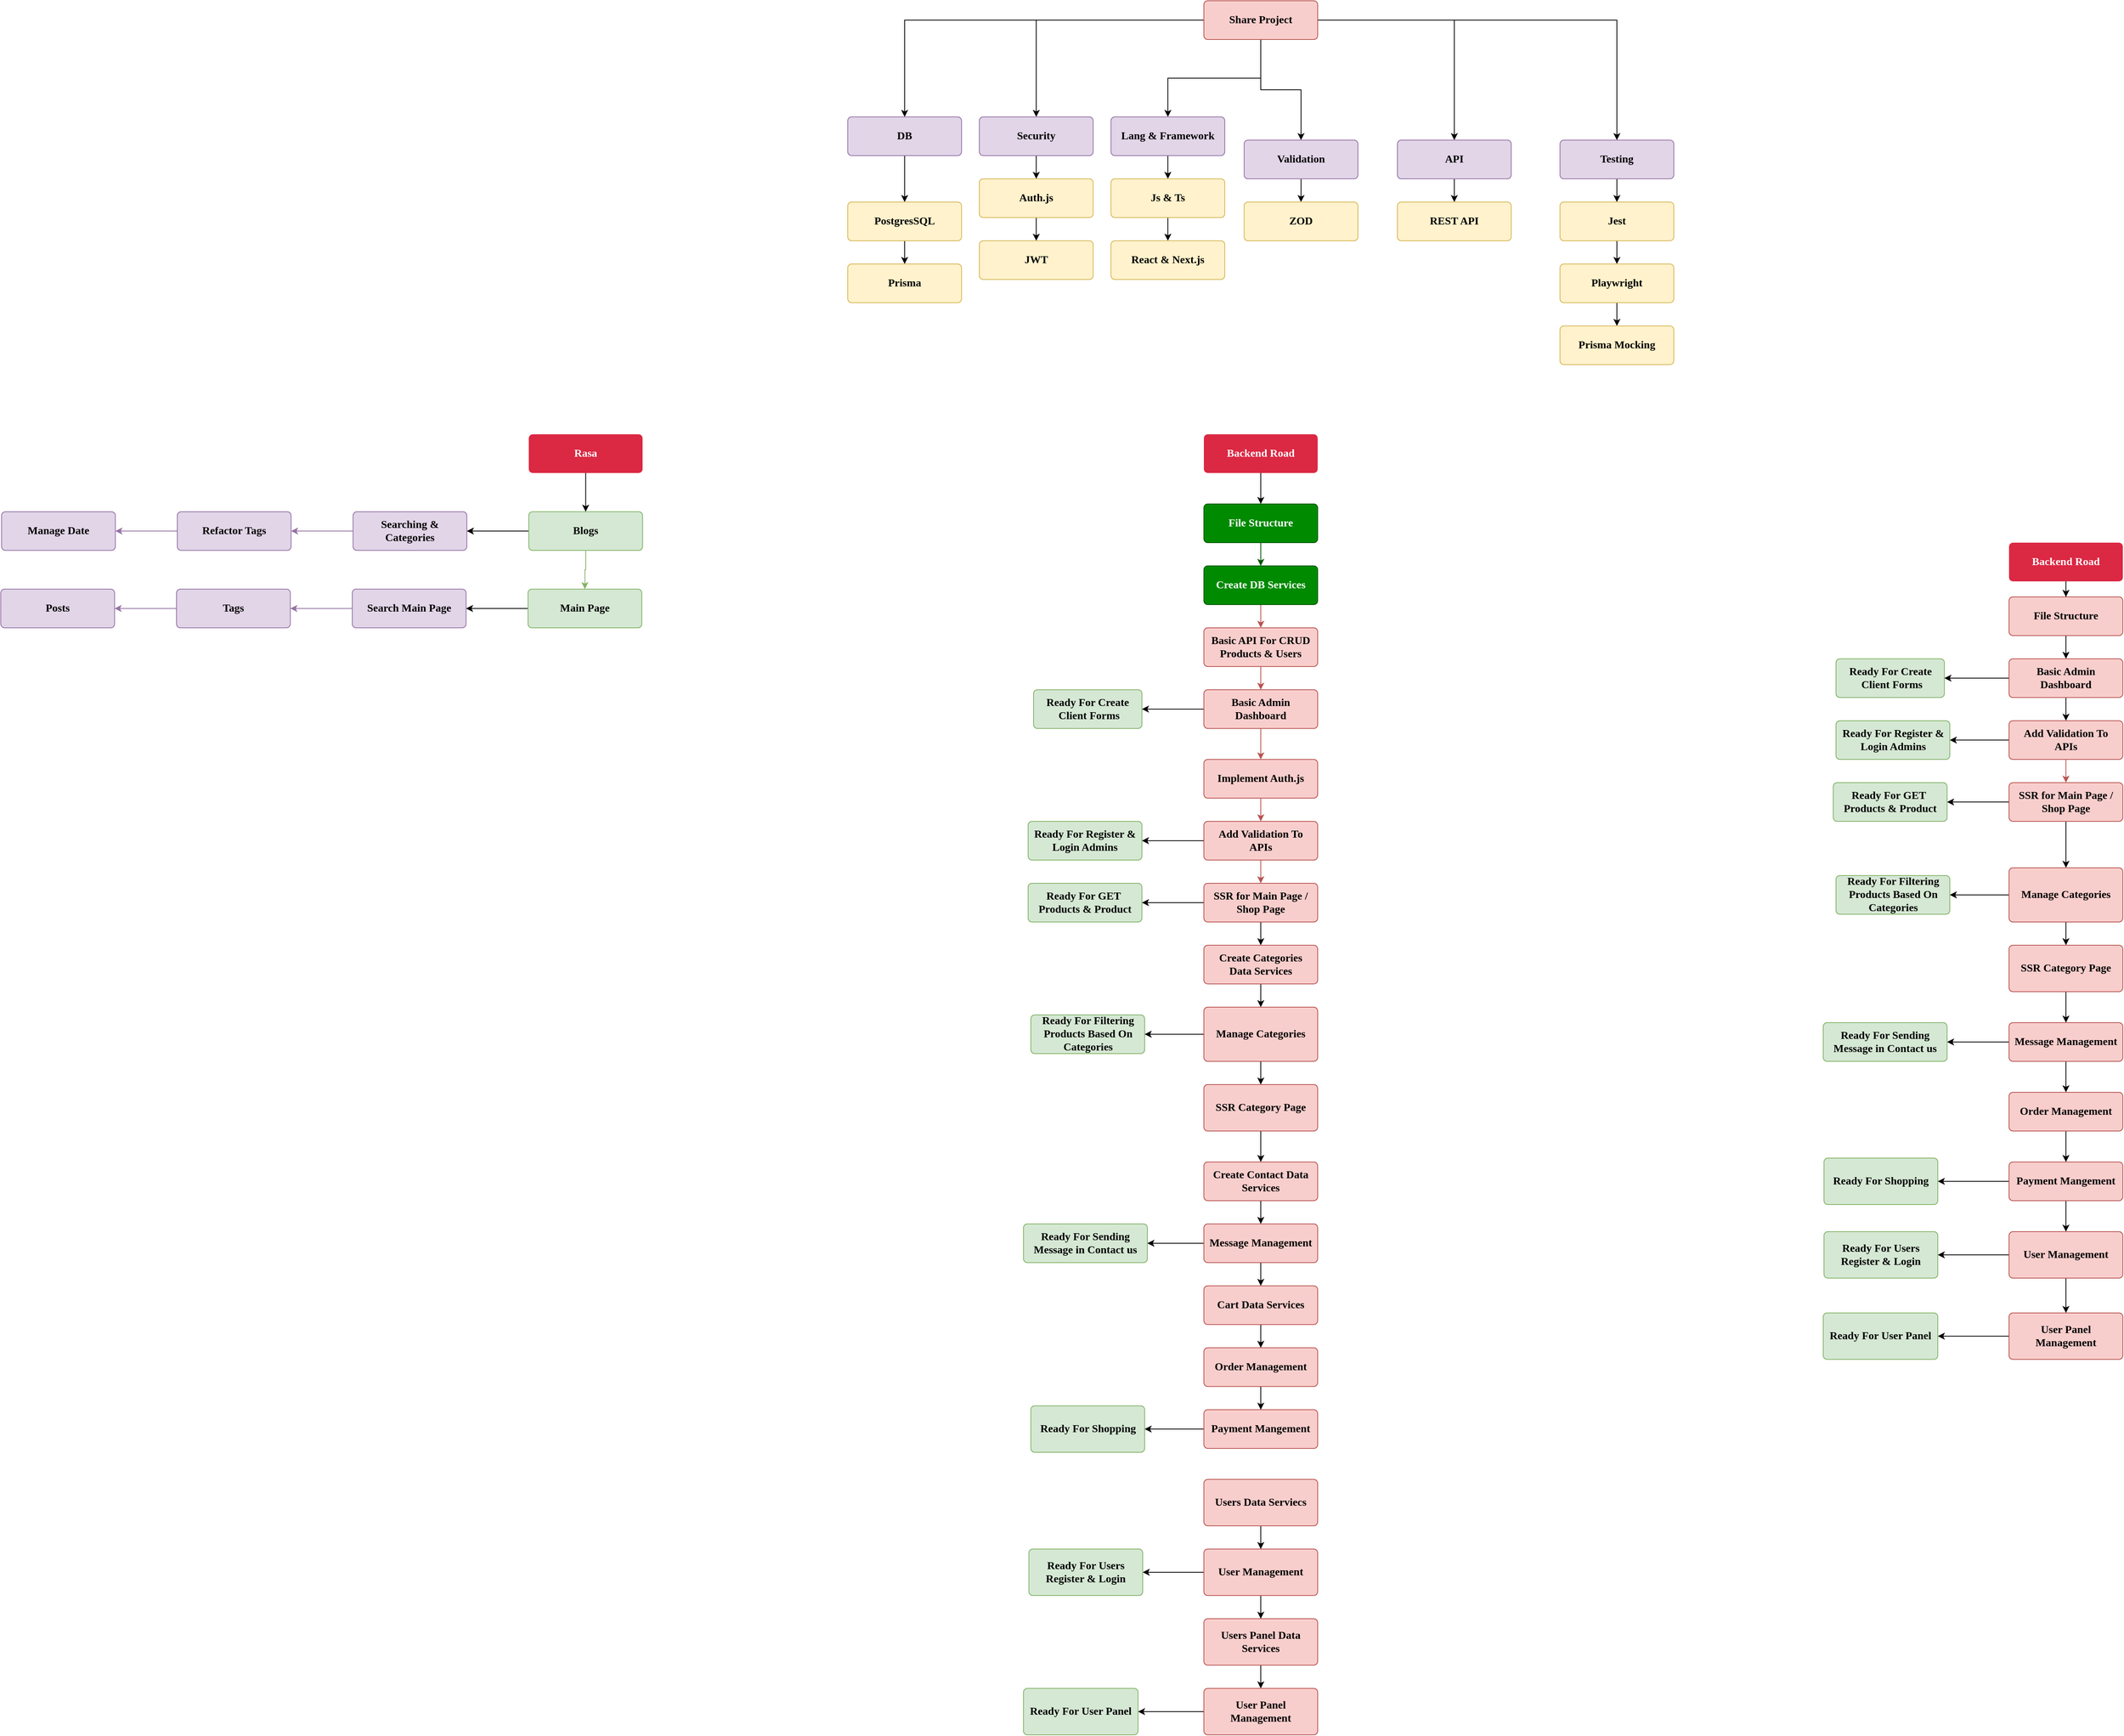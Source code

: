 <mxfile version="26.2.14">
  <diagram name="Page-1" id="s2_7E9h5OVXRFGfU8NJp">
    <mxGraphModel dx="2487" dy="503" grid="1" gridSize="10" guides="1" tooltips="1" connect="1" arrows="1" fold="1" page="1" pageScale="1" pageWidth="850" pageHeight="1100" math="0" shadow="0">
      <root>
        <mxCell id="0" />
        <mxCell id="1" parent="0" />
        <mxCell id="haE9eZmVTvCHo4ykO3Kf-3" value="" style="edgeStyle=orthogonalEdgeStyle;rounded=0;orthogonalLoop=1;jettySize=auto;html=1;" parent="1" source="haE9eZmVTvCHo4ykO3Kf-1" target="haE9eZmVTvCHo4ykO3Kf-2" edge="1">
          <mxGeometry relative="1" as="geometry" />
        </mxCell>
        <mxCell id="haE9eZmVTvCHo4ykO3Kf-9" value="" style="edgeStyle=orthogonalEdgeStyle;rounded=0;orthogonalLoop=1;jettySize=auto;html=1;" parent="1" source="haE9eZmVTvCHo4ykO3Kf-1" target="haE9eZmVTvCHo4ykO3Kf-8" edge="1">
          <mxGeometry relative="1" as="geometry" />
        </mxCell>
        <mxCell id="haE9eZmVTvCHo4ykO3Kf-15" value="" style="edgeStyle=orthogonalEdgeStyle;rounded=0;orthogonalLoop=1;jettySize=auto;html=1;" parent="1" source="haE9eZmVTvCHo4ykO3Kf-1" target="haE9eZmVTvCHo4ykO3Kf-14" edge="1">
          <mxGeometry relative="1" as="geometry" />
        </mxCell>
        <mxCell id="haE9eZmVTvCHo4ykO3Kf-19" value="" style="edgeStyle=orthogonalEdgeStyle;rounded=0;orthogonalLoop=1;jettySize=auto;html=1;" parent="1" source="haE9eZmVTvCHo4ykO3Kf-1" target="haE9eZmVTvCHo4ykO3Kf-18" edge="1">
          <mxGeometry relative="1" as="geometry" />
        </mxCell>
        <mxCell id="haE9eZmVTvCHo4ykO3Kf-30" style="edgeStyle=orthogonalEdgeStyle;rounded=0;orthogonalLoop=1;jettySize=auto;html=1;" parent="1" source="haE9eZmVTvCHo4ykO3Kf-1" target="haE9eZmVTvCHo4ykO3Kf-24" edge="1">
          <mxGeometry relative="1" as="geometry" />
        </mxCell>
        <mxCell id="haE9eZmVTvCHo4ykO3Kf-31" style="edgeStyle=orthogonalEdgeStyle;rounded=0;orthogonalLoop=1;jettySize=auto;html=1;" parent="1" source="haE9eZmVTvCHo4ykO3Kf-1" target="haE9eZmVTvCHo4ykO3Kf-22" edge="1">
          <mxGeometry relative="1" as="geometry" />
        </mxCell>
        <mxCell id="haE9eZmVTvCHo4ykO3Kf-1" value="Share Project" style="html=1;shadow=0;dashed=0;shape=mxgraph.bootstrap.rrect;rSize=5;strokeColor=#b85450;strokeWidth=1;fillColor=#f8cecc;whiteSpace=wrap;align=center;verticalAlign=middle;spacingLeft=0;fontStyle=1;fontSize=14;spacing=5;rounded=1;glass=0;fillStyle=auto;fontFamily=Comic Sans MS;horizontal=1;textDirection=rtl;points=[];" parent="1" vertex="1">
          <mxGeometry x="300" y="40" width="147" height="50" as="geometry" />
        </mxCell>
        <mxCell id="haE9eZmVTvCHo4ykO3Kf-5" value="" style="edgeStyle=orthogonalEdgeStyle;rounded=0;orthogonalLoop=1;jettySize=auto;html=1;" parent="1" source="haE9eZmVTvCHo4ykO3Kf-2" target="haE9eZmVTvCHo4ykO3Kf-4" edge="1">
          <mxGeometry relative="1" as="geometry" />
        </mxCell>
        <mxCell id="haE9eZmVTvCHo4ykO3Kf-2" value="DB" style="html=1;shadow=0;dashed=0;shape=mxgraph.bootstrap.rrect;rSize=5;strokeColor=#9673a6;strokeWidth=1;fillColor=#e1d5e7;whiteSpace=wrap;align=center;verticalAlign=middle;spacingLeft=0;fontStyle=1;fontSize=14;spacing=5;rounded=1;glass=0;fillStyle=auto;fontFamily=Comic Sans MS;horizontal=1;textDirection=rtl;points=[];" parent="1" vertex="1">
          <mxGeometry x="-160" y="190" width="147" height="50" as="geometry" />
        </mxCell>
        <mxCell id="haE9eZmVTvCHo4ykO3Kf-7" value="" style="edgeStyle=orthogonalEdgeStyle;rounded=0;orthogonalLoop=1;jettySize=auto;html=1;" parent="1" source="haE9eZmVTvCHo4ykO3Kf-4" target="haE9eZmVTvCHo4ykO3Kf-6" edge="1">
          <mxGeometry relative="1" as="geometry" />
        </mxCell>
        <mxCell id="haE9eZmVTvCHo4ykO3Kf-4" value="PostgresSQL" style="html=1;shadow=0;dashed=0;shape=mxgraph.bootstrap.rrect;rSize=5;strokeColor=#d6b656;strokeWidth=1;fillColor=#fff2cc;whiteSpace=wrap;align=center;verticalAlign=middle;spacingLeft=0;fontStyle=1;fontSize=14;spacing=5;rounded=1;glass=0;fillStyle=auto;fontFamily=Comic Sans MS;horizontal=1;textDirection=rtl;points=[];" parent="1" vertex="1">
          <mxGeometry x="-160" y="300" width="147" height="50" as="geometry" />
        </mxCell>
        <mxCell id="haE9eZmVTvCHo4ykO3Kf-6" value="Prisma" style="html=1;shadow=0;dashed=0;shape=mxgraph.bootstrap.rrect;rSize=5;strokeColor=#d6b656;strokeWidth=1;fillColor=#fff2cc;whiteSpace=wrap;align=center;verticalAlign=middle;spacingLeft=0;fontStyle=1;fontSize=14;spacing=5;rounded=1;glass=0;fillStyle=auto;fontFamily=Comic Sans MS;horizontal=1;textDirection=rtl;points=[];" parent="1" vertex="1">
          <mxGeometry x="-160" y="380" width="147" height="50" as="geometry" />
        </mxCell>
        <mxCell id="haE9eZmVTvCHo4ykO3Kf-11" value="" style="edgeStyle=orthogonalEdgeStyle;rounded=0;orthogonalLoop=1;jettySize=auto;html=1;" parent="1" source="haE9eZmVTvCHo4ykO3Kf-8" target="haE9eZmVTvCHo4ykO3Kf-10" edge="1">
          <mxGeometry relative="1" as="geometry" />
        </mxCell>
        <mxCell id="haE9eZmVTvCHo4ykO3Kf-8" value="Security" style="html=1;shadow=0;dashed=0;shape=mxgraph.bootstrap.rrect;rSize=5;strokeColor=#9673a6;strokeWidth=1;fillColor=#e1d5e7;whiteSpace=wrap;align=center;verticalAlign=middle;spacingLeft=0;fontStyle=1;fontSize=14;spacing=5;rounded=1;glass=0;fillStyle=auto;fontFamily=Comic Sans MS;horizontal=1;textDirection=rtl;points=[];" parent="1" vertex="1">
          <mxGeometry x="10" y="190" width="147" height="50" as="geometry" />
        </mxCell>
        <mxCell id="haE9eZmVTvCHo4ykO3Kf-13" value="" style="edgeStyle=orthogonalEdgeStyle;rounded=0;orthogonalLoop=1;jettySize=auto;html=1;" parent="1" source="haE9eZmVTvCHo4ykO3Kf-10" target="haE9eZmVTvCHo4ykO3Kf-12" edge="1">
          <mxGeometry relative="1" as="geometry" />
        </mxCell>
        <mxCell id="haE9eZmVTvCHo4ykO3Kf-10" value="Auth.js" style="html=1;shadow=0;dashed=0;shape=mxgraph.bootstrap.rrect;rSize=5;strokeColor=#d6b656;strokeWidth=1;fillColor=#fff2cc;whiteSpace=wrap;align=center;verticalAlign=middle;spacingLeft=0;fontStyle=1;fontSize=14;spacing=5;rounded=1;glass=0;fillStyle=auto;fontFamily=Comic Sans MS;horizontal=1;textDirection=rtl;points=[];" parent="1" vertex="1">
          <mxGeometry x="10" y="270" width="147" height="50" as="geometry" />
        </mxCell>
        <mxCell id="haE9eZmVTvCHo4ykO3Kf-12" value="JWT" style="html=1;shadow=0;dashed=0;shape=mxgraph.bootstrap.rrect;rSize=5;strokeColor=#d6b656;strokeWidth=1;fillColor=#fff2cc;whiteSpace=wrap;align=center;verticalAlign=middle;spacingLeft=0;fontStyle=1;fontSize=14;spacing=5;rounded=1;glass=0;fillStyle=auto;fontFamily=Comic Sans MS;horizontal=1;textDirection=rtl;points=[];" parent="1" vertex="1">
          <mxGeometry x="10" y="350" width="147" height="50" as="geometry" />
        </mxCell>
        <mxCell id="haE9eZmVTvCHo4ykO3Kf-17" value="" style="edgeStyle=orthogonalEdgeStyle;rounded=0;orthogonalLoop=1;jettySize=auto;html=1;" parent="1" source="haE9eZmVTvCHo4ykO3Kf-14" target="haE9eZmVTvCHo4ykO3Kf-16" edge="1">
          <mxGeometry relative="1" as="geometry" />
        </mxCell>
        <mxCell id="haE9eZmVTvCHo4ykO3Kf-14" value="Validation" style="html=1;shadow=0;dashed=0;shape=mxgraph.bootstrap.rrect;rSize=5;strokeColor=#9673a6;strokeWidth=1;fillColor=#e1d5e7;whiteSpace=wrap;align=center;verticalAlign=middle;spacingLeft=0;fontStyle=1;fontSize=14;spacing=5;rounded=1;glass=0;fillStyle=auto;fontFamily=Comic Sans MS;horizontal=1;textDirection=rtl;points=[];" parent="1" vertex="1">
          <mxGeometry x="352" y="220" width="147" height="50" as="geometry" />
        </mxCell>
        <mxCell id="haE9eZmVTvCHo4ykO3Kf-16" value="ZOD" style="html=1;shadow=0;dashed=0;shape=mxgraph.bootstrap.rrect;rSize=5;strokeColor=#d6b656;strokeWidth=1;fillColor=#fff2cc;whiteSpace=wrap;align=center;verticalAlign=middle;spacingLeft=0;fontStyle=1;fontSize=14;spacing=5;rounded=1;glass=0;fillStyle=auto;fontFamily=Comic Sans MS;horizontal=1;textDirection=rtl;points=[];" parent="1" vertex="1">
          <mxGeometry x="352" y="300" width="147" height="50" as="geometry" />
        </mxCell>
        <mxCell id="haE9eZmVTvCHo4ykO3Kf-21" value="" style="edgeStyle=orthogonalEdgeStyle;rounded=0;orthogonalLoop=1;jettySize=auto;html=1;" parent="1" source="haE9eZmVTvCHo4ykO3Kf-18" target="haE9eZmVTvCHo4ykO3Kf-20" edge="1">
          <mxGeometry relative="1" as="geometry" />
        </mxCell>
        <mxCell id="haE9eZmVTvCHo4ykO3Kf-18" value="API" style="html=1;shadow=0;dashed=0;shape=mxgraph.bootstrap.rrect;rSize=5;strokeColor=#9673a6;strokeWidth=1;fillColor=#e1d5e7;whiteSpace=wrap;align=center;verticalAlign=middle;spacingLeft=0;fontStyle=1;fontSize=14;spacing=5;rounded=1;glass=0;fillStyle=auto;fontFamily=Comic Sans MS;horizontal=1;textDirection=rtl;points=[];" parent="1" vertex="1">
          <mxGeometry x="550" y="220" width="147" height="50" as="geometry" />
        </mxCell>
        <mxCell id="haE9eZmVTvCHo4ykO3Kf-20" value="REST API" style="html=1;shadow=0;dashed=0;shape=mxgraph.bootstrap.rrect;rSize=5;strokeColor=#d6b656;strokeWidth=1;fillColor=#fff2cc;whiteSpace=wrap;align=center;verticalAlign=middle;spacingLeft=0;fontStyle=1;fontSize=14;spacing=5;rounded=1;glass=0;fillStyle=auto;fontFamily=Comic Sans MS;horizontal=1;textDirection=rtl;points=[];" parent="1" vertex="1">
          <mxGeometry x="550" y="300" width="147" height="50" as="geometry" />
        </mxCell>
        <mxCell id="haE9eZmVTvCHo4ykO3Kf-33" value="" style="edgeStyle=orthogonalEdgeStyle;rounded=0;orthogonalLoop=1;jettySize=auto;html=1;" parent="1" source="haE9eZmVTvCHo4ykO3Kf-22" target="haE9eZmVTvCHo4ykO3Kf-32" edge="1">
          <mxGeometry relative="1" as="geometry" />
        </mxCell>
        <mxCell id="haE9eZmVTvCHo4ykO3Kf-22" value="Testing" style="html=1;shadow=0;dashed=0;shape=mxgraph.bootstrap.rrect;rSize=5;strokeColor=#9673a6;strokeWidth=1;fillColor=#e1d5e7;whiteSpace=wrap;align=center;verticalAlign=middle;spacingLeft=0;fontStyle=1;fontSize=14;spacing=5;rounded=1;glass=0;fillStyle=auto;fontFamily=Comic Sans MS;horizontal=1;textDirection=rtl;points=[];" parent="1" vertex="1">
          <mxGeometry x="760" y="220" width="147" height="50" as="geometry" />
        </mxCell>
        <mxCell id="haE9eZmVTvCHo4ykO3Kf-27" value="" style="edgeStyle=orthogonalEdgeStyle;rounded=0;orthogonalLoop=1;jettySize=auto;html=1;" parent="1" source="haE9eZmVTvCHo4ykO3Kf-24" target="haE9eZmVTvCHo4ykO3Kf-26" edge="1">
          <mxGeometry relative="1" as="geometry" />
        </mxCell>
        <mxCell id="haE9eZmVTvCHo4ykO3Kf-24" value="Lang &amp;amp; Framework" style="html=1;shadow=0;dashed=0;shape=mxgraph.bootstrap.rrect;rSize=5;strokeColor=#9673a6;strokeWidth=1;fillColor=#e1d5e7;whiteSpace=wrap;align=center;verticalAlign=middle;spacingLeft=0;fontStyle=1;fontSize=14;spacing=5;rounded=1;glass=0;fillStyle=auto;fontFamily=Comic Sans MS;horizontal=1;textDirection=rtl;points=[];" parent="1" vertex="1">
          <mxGeometry x="180" y="190" width="147" height="50" as="geometry" />
        </mxCell>
        <mxCell id="haE9eZmVTvCHo4ykO3Kf-29" value="" style="edgeStyle=orthogonalEdgeStyle;rounded=0;orthogonalLoop=1;jettySize=auto;html=1;" parent="1" source="haE9eZmVTvCHo4ykO3Kf-26" target="haE9eZmVTvCHo4ykO3Kf-28" edge="1">
          <mxGeometry relative="1" as="geometry" />
        </mxCell>
        <mxCell id="haE9eZmVTvCHo4ykO3Kf-26" value="Js &amp;amp; Ts" style="html=1;shadow=0;dashed=0;shape=mxgraph.bootstrap.rrect;rSize=5;strokeColor=#d6b656;strokeWidth=1;fillColor=#fff2cc;whiteSpace=wrap;align=center;verticalAlign=middle;spacingLeft=0;fontStyle=1;fontSize=14;spacing=5;rounded=1;glass=0;fillStyle=auto;fontFamily=Comic Sans MS;horizontal=1;textDirection=rtl;points=[];" parent="1" vertex="1">
          <mxGeometry x="180" y="270" width="147" height="50" as="geometry" />
        </mxCell>
        <mxCell id="haE9eZmVTvCHo4ykO3Kf-28" value="React &amp;amp; Next.js" style="html=1;shadow=0;dashed=0;shape=mxgraph.bootstrap.rrect;rSize=5;strokeColor=#d6b656;strokeWidth=1;fillColor=#fff2cc;whiteSpace=wrap;align=center;verticalAlign=middle;spacingLeft=0;fontStyle=1;fontSize=14;spacing=5;rounded=1;glass=0;fillStyle=auto;fontFamily=Comic Sans MS;horizontal=1;textDirection=rtl;points=[];" parent="1" vertex="1">
          <mxGeometry x="180" y="350" width="147" height="50" as="geometry" />
        </mxCell>
        <mxCell id="haE9eZmVTvCHo4ykO3Kf-35" value="" style="edgeStyle=orthogonalEdgeStyle;rounded=0;orthogonalLoop=1;jettySize=auto;html=1;" parent="1" source="haE9eZmVTvCHo4ykO3Kf-32" target="haE9eZmVTvCHo4ykO3Kf-34" edge="1">
          <mxGeometry relative="1" as="geometry" />
        </mxCell>
        <mxCell id="haE9eZmVTvCHo4ykO3Kf-32" value="Jest" style="html=1;shadow=0;dashed=0;shape=mxgraph.bootstrap.rrect;rSize=5;strokeColor=#d6b656;strokeWidth=1;fillColor=#fff2cc;whiteSpace=wrap;align=center;verticalAlign=middle;spacingLeft=0;fontStyle=1;fontSize=14;spacing=5;rounded=1;glass=0;fillStyle=auto;fontFamily=Comic Sans MS;horizontal=1;textDirection=rtl;points=[];" parent="1" vertex="1">
          <mxGeometry x="760" y="300" width="147" height="50" as="geometry" />
        </mxCell>
        <mxCell id="haE9eZmVTvCHo4ykO3Kf-37" value="" style="edgeStyle=orthogonalEdgeStyle;rounded=0;orthogonalLoop=1;jettySize=auto;html=1;" parent="1" source="haE9eZmVTvCHo4ykO3Kf-34" target="haE9eZmVTvCHo4ykO3Kf-36" edge="1">
          <mxGeometry relative="1" as="geometry" />
        </mxCell>
        <mxCell id="haE9eZmVTvCHo4ykO3Kf-34" value="&lt;p style=&quot;white-space-collapse: preserve;&quot; dir=&quot;auto&quot;&gt;Playwright&lt;/p&gt;" style="html=1;shadow=0;dashed=0;shape=mxgraph.bootstrap.rrect;rSize=5;strokeColor=#d6b656;strokeWidth=1;fillColor=#fff2cc;whiteSpace=wrap;align=center;verticalAlign=middle;spacingLeft=0;fontStyle=1;fontSize=14;spacing=5;rounded=1;glass=0;fillStyle=auto;fontFamily=Comic Sans MS;horizontal=1;textDirection=rtl;points=[];" parent="1" vertex="1">
          <mxGeometry x="760" y="380" width="147" height="50" as="geometry" />
        </mxCell>
        <mxCell id="haE9eZmVTvCHo4ykO3Kf-36" value="&lt;p style=&quot;white-space-collapse: preserve;&quot; dir=&quot;auto&quot;&gt;Prisma Mocking&lt;/p&gt;" style="html=1;shadow=0;dashed=0;shape=mxgraph.bootstrap.rrect;rSize=5;strokeColor=#d6b656;strokeWidth=1;fillColor=#fff2cc;whiteSpace=wrap;align=center;verticalAlign=middle;spacingLeft=0;fontStyle=1;fontSize=14;spacing=5;rounded=1;glass=0;fillStyle=auto;fontFamily=Comic Sans MS;horizontal=1;textDirection=rtl;points=[];" parent="1" vertex="1">
          <mxGeometry x="760" y="460" width="147" height="50" as="geometry" />
        </mxCell>
        <mxCell id="haE9eZmVTvCHo4ykO3Kf-40" value="" style="edgeStyle=orthogonalEdgeStyle;rounded=0;orthogonalLoop=1;jettySize=auto;html=1;" parent="1" source="haE9eZmVTvCHo4ykO3Kf-38" target="haE9eZmVTvCHo4ykO3Kf-39" edge="1">
          <mxGeometry relative="1" as="geometry" />
        </mxCell>
        <mxCell id="haE9eZmVTvCHo4ykO3Kf-38" value="Backend Road" style="html=1;shadow=0;dashed=0;shape=mxgraph.bootstrap.rrect;rSize=5;strokeColor=none;strokeWidth=1;fillColor=#DB2843;fontColor=#FFFFFF;whiteSpace=wrap;align=center;verticalAlign=middle;spacingLeft=0;fontStyle=1;fontSize=14;spacing=5;rounded=1;glass=0;fillStyle=auto;fontFamily=Comic Sans MS;horizontal=1;textDirection=rtl;points=[];" parent="1" vertex="1">
          <mxGeometry x="300" y="600" width="147" height="50" as="geometry" />
        </mxCell>
        <mxCell id="haE9eZmVTvCHo4ykO3Kf-44" value="" style="edgeStyle=orthogonalEdgeStyle;rounded=0;orthogonalLoop=1;jettySize=auto;html=1;fillColor=#008a00;strokeColor=#005700;" parent="1" source="haE9eZmVTvCHo4ykO3Kf-39" target="haE9eZmVTvCHo4ykO3Kf-43" edge="1">
          <mxGeometry relative="1" as="geometry" />
        </mxCell>
        <mxCell id="haE9eZmVTvCHo4ykO3Kf-39" value="File Structure" style="html=1;shadow=0;dashed=0;shape=mxgraph.bootstrap.rrect;rSize=5;strokeColor=#005700;strokeWidth=1;fillColor=#008a00;whiteSpace=wrap;align=center;verticalAlign=middle;spacingLeft=0;fontStyle=1;fontSize=14;spacing=5;rounded=1;glass=0;fillStyle=auto;fontFamily=Comic Sans MS;horizontal=1;textDirection=rtl;points=[];fontColor=#ffffff;" parent="1" vertex="1">
          <mxGeometry x="300" y="690" width="147" height="50" as="geometry" />
        </mxCell>
        <mxCell id="haE9eZmVTvCHo4ykO3Kf-46" value="" style="edgeStyle=orthogonalEdgeStyle;rounded=0;orthogonalLoop=1;jettySize=auto;html=1;fillColor=#f8cecc;strokeColor=#b85450;" parent="1" source="haE9eZmVTvCHo4ykO3Kf-43" target="haE9eZmVTvCHo4ykO3Kf-45" edge="1">
          <mxGeometry relative="1" as="geometry" />
        </mxCell>
        <mxCell id="haE9eZmVTvCHo4ykO3Kf-43" value="Create DB Services" style="html=1;shadow=0;dashed=0;shape=mxgraph.bootstrap.rrect;rSize=5;strokeColor=#005700;strokeWidth=1;fillColor=#008a00;whiteSpace=wrap;align=center;verticalAlign=middle;spacingLeft=0;fontStyle=1;fontSize=14;spacing=5;rounded=1;glass=0;fillStyle=auto;fontFamily=Comic Sans MS;horizontal=1;textDirection=rtl;points=[];fontColor=#ffffff;" parent="1" vertex="1">
          <mxGeometry x="300" y="770" width="147" height="50" as="geometry" />
        </mxCell>
        <mxCell id="haE9eZmVTvCHo4ykO3Kf-61" style="edgeStyle=orthogonalEdgeStyle;rounded=0;orthogonalLoop=1;jettySize=auto;html=1;fillColor=#f8cecc;strokeColor=#b85450;" parent="1" source="haE9eZmVTvCHo4ykO3Kf-45" target="haE9eZmVTvCHo4ykO3Kf-56" edge="1">
          <mxGeometry relative="1" as="geometry" />
        </mxCell>
        <mxCell id="haE9eZmVTvCHo4ykO3Kf-45" value="Basic API For CRUD Products &amp;amp; Users" style="html=1;shadow=0;dashed=0;shape=mxgraph.bootstrap.rrect;rSize=5;strokeColor=#b85450;strokeWidth=1;fillColor=#f8cecc;whiteSpace=wrap;align=center;verticalAlign=middle;spacingLeft=0;fontStyle=1;fontSize=14;spacing=5;rounded=1;glass=0;fillStyle=auto;fontFamily=Comic Sans MS;horizontal=1;textDirection=rtl;points=[];" parent="1" vertex="1">
          <mxGeometry x="300" y="850" width="147" height="50" as="geometry" />
        </mxCell>
        <mxCell id="haE9eZmVTvCHo4ykO3Kf-55" value="" style="edgeStyle=orthogonalEdgeStyle;rounded=0;orthogonalLoop=1;jettySize=auto;html=1;fillColor=#f8cecc;strokeColor=#b85450;" parent="1" source="haE9eZmVTvCHo4ykO3Kf-56" target="haE9eZmVTvCHo4ykO3Kf-58" edge="1">
          <mxGeometry relative="1" as="geometry" />
        </mxCell>
        <mxCell id="haE9eZmVTvCHo4ykO3Kf-65" value="" style="edgeStyle=orthogonalEdgeStyle;rounded=0;orthogonalLoop=1;jettySize=auto;html=1;" parent="1" source="haE9eZmVTvCHo4ykO3Kf-56" target="haE9eZmVTvCHo4ykO3Kf-64" edge="1">
          <mxGeometry relative="1" as="geometry" />
        </mxCell>
        <mxCell id="haE9eZmVTvCHo4ykO3Kf-56" value="Basic Admin Dashboard" style="html=1;shadow=0;dashed=0;shape=mxgraph.bootstrap.rrect;rSize=5;strokeColor=#b85450;strokeWidth=1;fillColor=#f8cecc;whiteSpace=wrap;align=center;verticalAlign=middle;spacingLeft=0;fontStyle=1;fontSize=14;spacing=5;rounded=1;glass=0;fillStyle=auto;fontFamily=Comic Sans MS;horizontal=1;textDirection=rtl;points=[];" parent="1" vertex="1">
          <mxGeometry x="300" y="930" width="147" height="50" as="geometry" />
        </mxCell>
        <mxCell id="haE9eZmVTvCHo4ykO3Kf-57" value="" style="edgeStyle=orthogonalEdgeStyle;rounded=0;orthogonalLoop=1;jettySize=auto;html=1;fillColor=#f8cecc;strokeColor=#b85450;" parent="1" source="haE9eZmVTvCHo4ykO3Kf-58" target="haE9eZmVTvCHo4ykO3Kf-59" edge="1">
          <mxGeometry relative="1" as="geometry" />
        </mxCell>
        <mxCell id="haE9eZmVTvCHo4ykO3Kf-58" value="Implement Auth.js" style="html=1;shadow=0;dashed=0;shape=mxgraph.bootstrap.rrect;rSize=5;strokeColor=#b85450;strokeWidth=1;fillColor=#f8cecc;whiteSpace=wrap;align=center;verticalAlign=middle;spacingLeft=0;fontStyle=1;fontSize=14;spacing=5;rounded=1;glass=0;fillStyle=auto;fontFamily=Comic Sans MS;horizontal=1;textDirection=rtl;points=[];" parent="1" vertex="1">
          <mxGeometry x="300" y="1020" width="147" height="50" as="geometry" />
        </mxCell>
        <mxCell id="haE9eZmVTvCHo4ykO3Kf-63" value="" style="edgeStyle=orthogonalEdgeStyle;rounded=0;orthogonalLoop=1;jettySize=auto;html=1;fillColor=#f8cecc;strokeColor=#b85450;" parent="1" source="haE9eZmVTvCHo4ykO3Kf-59" target="haE9eZmVTvCHo4ykO3Kf-62" edge="1">
          <mxGeometry relative="1" as="geometry" />
        </mxCell>
        <mxCell id="haE9eZmVTvCHo4ykO3Kf-70" value="" style="edgeStyle=orthogonalEdgeStyle;rounded=0;orthogonalLoop=1;jettySize=auto;html=1;" parent="1" source="haE9eZmVTvCHo4ykO3Kf-59" target="haE9eZmVTvCHo4ykO3Kf-69" edge="1">
          <mxGeometry relative="1" as="geometry" />
        </mxCell>
        <mxCell id="haE9eZmVTvCHo4ykO3Kf-59" value="Add Validation To APIs" style="html=1;shadow=0;dashed=0;shape=mxgraph.bootstrap.rrect;rSize=5;strokeColor=#b85450;strokeWidth=1;fillColor=#f8cecc;whiteSpace=wrap;align=center;verticalAlign=middle;spacingLeft=0;fontStyle=1;fontSize=14;spacing=5;rounded=1;glass=0;fillStyle=auto;fontFamily=Comic Sans MS;horizontal=1;textDirection=rtl;points=[];" parent="1" vertex="1">
          <mxGeometry x="300" y="1100" width="147" height="50" as="geometry" />
        </mxCell>
        <mxCell id="haE9eZmVTvCHo4ykO3Kf-75" value="" style="edgeStyle=orthogonalEdgeStyle;rounded=0;orthogonalLoop=1;jettySize=auto;html=1;" parent="1" source="haE9eZmVTvCHo4ykO3Kf-62" target="haE9eZmVTvCHo4ykO3Kf-74" edge="1">
          <mxGeometry relative="1" as="geometry" />
        </mxCell>
        <mxCell id="haE9eZmVTvCHo4ykO3Kf-77" value="" style="edgeStyle=orthogonalEdgeStyle;rounded=0;orthogonalLoop=1;jettySize=auto;html=1;" parent="1" source="haE9eZmVTvCHo4ykO3Kf-62" target="haE9eZmVTvCHo4ykO3Kf-76" edge="1">
          <mxGeometry relative="1" as="geometry" />
        </mxCell>
        <mxCell id="haE9eZmVTvCHo4ykO3Kf-62" value="SSR for Main Page / Shop Page" style="html=1;shadow=0;dashed=0;shape=mxgraph.bootstrap.rrect;rSize=5;strokeColor=#b85450;strokeWidth=1;fillColor=#f8cecc;whiteSpace=wrap;align=center;verticalAlign=middle;spacingLeft=0;fontStyle=1;fontSize=14;spacing=5;rounded=1;glass=0;fillStyle=auto;fontFamily=Comic Sans MS;horizontal=1;textDirection=rtl;points=[];" parent="1" vertex="1">
          <mxGeometry x="300" y="1180" width="147" height="50" as="geometry" />
        </mxCell>
        <mxCell id="haE9eZmVTvCHo4ykO3Kf-64" value="Ready For Create Client Forms&amp;nbsp;" style="html=1;shadow=0;dashed=0;shape=mxgraph.bootstrap.rrect;rSize=5;strokeColor=#82b366;strokeWidth=1;fillColor=#d5e8d4;whiteSpace=wrap;align=center;verticalAlign=middle;spacingLeft=0;fontStyle=1;fontSize=14;spacing=5;rounded=1;glass=0;fillStyle=auto;fontFamily=Comic Sans MS;horizontal=1;textDirection=rtl;points=[];" parent="1" vertex="1">
          <mxGeometry x="80" y="930" width="140" height="50" as="geometry" />
        </mxCell>
        <mxCell id="haE9eZmVTvCHo4ykO3Kf-69" value="Ready For Register &amp;amp; Login Admins" style="html=1;shadow=0;dashed=0;shape=mxgraph.bootstrap.rrect;rSize=5;strokeColor=#82b366;strokeWidth=1;fillColor=#d5e8d4;whiteSpace=wrap;align=center;verticalAlign=middle;spacingLeft=0;fontStyle=1;fontSize=14;spacing=5;rounded=1;glass=0;fillStyle=auto;fontFamily=Comic Sans MS;horizontal=1;textDirection=rtl;points=[];" parent="1" vertex="1">
          <mxGeometry x="73" y="1100" width="147" height="50" as="geometry" />
        </mxCell>
        <mxCell id="haE9eZmVTvCHo4ykO3Kf-74" value="Ready For GET&amp;nbsp; Products &amp;amp; Product" style="html=1;shadow=0;dashed=0;shape=mxgraph.bootstrap.rrect;rSize=5;strokeColor=#82b366;strokeWidth=1;fillColor=#d5e8d4;whiteSpace=wrap;align=center;verticalAlign=middle;spacingLeft=0;fontStyle=1;fontSize=14;spacing=5;rounded=1;glass=0;fillStyle=auto;fontFamily=Comic Sans MS;horizontal=1;textDirection=rtl;points=[];" parent="1" vertex="1">
          <mxGeometry x="73" y="1180" width="147" height="50" as="geometry" />
        </mxCell>
        <mxCell id="haE9eZmVTvCHo4ykO3Kf-81" value="" style="edgeStyle=orthogonalEdgeStyle;rounded=0;orthogonalLoop=1;jettySize=auto;html=1;" parent="1" source="haE9eZmVTvCHo4ykO3Kf-76" target="haE9eZmVTvCHo4ykO3Kf-80" edge="1">
          <mxGeometry relative="1" as="geometry" />
        </mxCell>
        <mxCell id="haE9eZmVTvCHo4ykO3Kf-76" value="Create Categories Data Services" style="html=1;shadow=0;dashed=0;shape=mxgraph.bootstrap.rrect;rSize=5;strokeColor=#b85450;strokeWidth=1;fillColor=#f8cecc;whiteSpace=wrap;align=center;verticalAlign=middle;spacingLeft=0;fontStyle=1;fontSize=14;spacing=5;rounded=1;glass=0;fillStyle=auto;fontFamily=Comic Sans MS;horizontal=1;textDirection=rtl;points=[];" parent="1" vertex="1">
          <mxGeometry x="300" y="1260" width="147" height="50" as="geometry" />
        </mxCell>
        <mxCell id="haE9eZmVTvCHo4ykO3Kf-83" value="" style="edgeStyle=orthogonalEdgeStyle;rounded=0;orthogonalLoop=1;jettySize=auto;html=1;" parent="1" source="haE9eZmVTvCHo4ykO3Kf-80" target="haE9eZmVTvCHo4ykO3Kf-82" edge="1">
          <mxGeometry relative="1" as="geometry" />
        </mxCell>
        <mxCell id="haE9eZmVTvCHo4ykO3Kf-115" value="" style="edgeStyle=orthogonalEdgeStyle;rounded=0;orthogonalLoop=1;jettySize=auto;html=1;" parent="1" source="haE9eZmVTvCHo4ykO3Kf-80" target="haE9eZmVTvCHo4ykO3Kf-114" edge="1">
          <mxGeometry relative="1" as="geometry" />
        </mxCell>
        <mxCell id="haE9eZmVTvCHo4ykO3Kf-80" value="Manage Categories" style="html=1;shadow=0;dashed=0;shape=mxgraph.bootstrap.rrect;rSize=5;strokeColor=#b85450;strokeWidth=1;fillColor=#f8cecc;whiteSpace=wrap;align=center;verticalAlign=middle;spacingLeft=0;fontStyle=1;fontSize=14;spacing=5;rounded=1;glass=0;fillStyle=auto;fontFamily=Comic Sans MS;horizontal=1;textDirection=rtl;points=[];" parent="1" vertex="1">
          <mxGeometry x="300" y="1340" width="147" height="70" as="geometry" />
        </mxCell>
        <mxCell id="haE9eZmVTvCHo4ykO3Kf-82" value="Ready For Filtering Products Based On Categories" style="html=1;shadow=0;dashed=0;shape=mxgraph.bootstrap.rrect;rSize=5;strokeColor=#82b366;strokeWidth=1;fillColor=#d5e8d4;whiteSpace=wrap;align=center;verticalAlign=middle;spacingLeft=0;fontStyle=1;fontSize=14;spacing=5;rounded=1;glass=0;fillStyle=auto;fontFamily=Comic Sans MS;horizontal=1;textDirection=rtl;points=[];" parent="1" vertex="1">
          <mxGeometry x="76.5" y="1350" width="147" height="50" as="geometry" />
        </mxCell>
        <mxCell id="haE9eZmVTvCHo4ykO3Kf-87" value="" style="edgeStyle=orthogonalEdgeStyle;rounded=0;orthogonalLoop=1;jettySize=auto;html=1;" parent="1" source="haE9eZmVTvCHo4ykO3Kf-84" target="haE9eZmVTvCHo4ykO3Kf-86" edge="1">
          <mxGeometry relative="1" as="geometry" />
        </mxCell>
        <mxCell id="haE9eZmVTvCHo4ykO3Kf-84" value="Create Contact Data Services" style="html=1;shadow=0;dashed=0;shape=mxgraph.bootstrap.rrect;rSize=5;strokeColor=#b85450;strokeWidth=1;fillColor=#f8cecc;whiteSpace=wrap;align=center;verticalAlign=middle;spacingLeft=0;fontStyle=1;fontSize=14;spacing=5;rounded=1;glass=0;fillStyle=auto;fontFamily=Comic Sans MS;horizontal=1;textDirection=rtl;points=[];" parent="1" vertex="1">
          <mxGeometry x="300" y="1540" width="147" height="50" as="geometry" />
        </mxCell>
        <mxCell id="haE9eZmVTvCHo4ykO3Kf-89" value="" style="edgeStyle=orthogonalEdgeStyle;rounded=0;orthogonalLoop=1;jettySize=auto;html=1;" parent="1" source="haE9eZmVTvCHo4ykO3Kf-86" target="haE9eZmVTvCHo4ykO3Kf-88" edge="1">
          <mxGeometry relative="1" as="geometry" />
        </mxCell>
        <mxCell id="haE9eZmVTvCHo4ykO3Kf-91" value="" style="edgeStyle=orthogonalEdgeStyle;rounded=0;orthogonalLoop=1;jettySize=auto;html=1;" parent="1" source="haE9eZmVTvCHo4ykO3Kf-86" target="haE9eZmVTvCHo4ykO3Kf-90" edge="1">
          <mxGeometry relative="1" as="geometry" />
        </mxCell>
        <mxCell id="haE9eZmVTvCHo4ykO3Kf-86" value="Message Management" style="html=1;shadow=0;dashed=0;shape=mxgraph.bootstrap.rrect;rSize=5;strokeColor=#b85450;strokeWidth=1;fillColor=#f8cecc;whiteSpace=wrap;align=center;verticalAlign=middle;spacingLeft=0;fontStyle=1;fontSize=14;spacing=5;rounded=1;glass=0;fillStyle=auto;fontFamily=Comic Sans MS;horizontal=1;textDirection=rtl;points=[];" parent="1" vertex="1">
          <mxGeometry x="300" y="1620" width="147" height="50" as="geometry" />
        </mxCell>
        <mxCell id="haE9eZmVTvCHo4ykO3Kf-88" value="Ready For Sending Message in Contact us" style="html=1;shadow=0;dashed=0;shape=mxgraph.bootstrap.rrect;rSize=5;strokeColor=#82b366;strokeWidth=1;fillColor=#d5e8d4;whiteSpace=wrap;align=center;verticalAlign=middle;spacingLeft=0;fontStyle=1;fontSize=14;spacing=5;rounded=1;glass=0;fillStyle=auto;fontFamily=Comic Sans MS;horizontal=1;textDirection=rtl;points=[];" parent="1" vertex="1">
          <mxGeometry x="67" y="1620" width="160" height="50" as="geometry" />
        </mxCell>
        <mxCell id="haE9eZmVTvCHo4ykO3Kf-99" value="" style="edgeStyle=orthogonalEdgeStyle;rounded=0;orthogonalLoop=1;jettySize=auto;html=1;" parent="1" source="haE9eZmVTvCHo4ykO3Kf-90" target="haE9eZmVTvCHo4ykO3Kf-98" edge="1">
          <mxGeometry relative="1" as="geometry" />
        </mxCell>
        <mxCell id="haE9eZmVTvCHo4ykO3Kf-90" value="Cart Data Services" style="html=1;shadow=0;dashed=0;shape=mxgraph.bootstrap.rrect;rSize=5;strokeColor=#b85450;strokeWidth=1;fillColor=#f8cecc;whiteSpace=wrap;align=center;verticalAlign=middle;spacingLeft=0;fontStyle=1;fontSize=14;spacing=5;rounded=1;glass=0;fillStyle=auto;fontFamily=Comic Sans MS;horizontal=1;textDirection=rtl;points=[];" parent="1" vertex="1">
          <mxGeometry x="300" y="1700" width="147" height="50" as="geometry" />
        </mxCell>
        <mxCell id="haE9eZmVTvCHo4ykO3Kf-118" style="edgeStyle=orthogonalEdgeStyle;rounded=0;orthogonalLoop=1;jettySize=auto;html=1;" parent="1" source="haE9eZmVTvCHo4ykO3Kf-92" target="haE9eZmVTvCHo4ykO3Kf-96" edge="1">
          <mxGeometry relative="1" as="geometry" />
        </mxCell>
        <mxCell id="haE9eZmVTvCHo4ykO3Kf-92" value="Payment Mangement" style="html=1;shadow=0;dashed=0;shape=mxgraph.bootstrap.rrect;rSize=5;strokeColor=#b85450;strokeWidth=1;fillColor=#f8cecc;whiteSpace=wrap;align=center;verticalAlign=middle;spacingLeft=0;fontStyle=1;fontSize=14;spacing=5;rounded=1;glass=0;fillStyle=auto;fontFamily=Comic Sans MS;horizontal=1;textDirection=rtl;points=[];" parent="1" vertex="1">
          <mxGeometry x="300" y="1860" width="147" height="50" as="geometry" />
        </mxCell>
        <mxCell id="haE9eZmVTvCHo4ykO3Kf-96" value="Ready For Shopping" style="html=1;shadow=0;dashed=0;shape=mxgraph.bootstrap.rrect;rSize=5;strokeColor=#82b366;strokeWidth=1;fillColor=#d5e8d4;whiteSpace=wrap;align=center;verticalAlign=middle;spacingLeft=0;fontStyle=1;fontSize=14;spacing=5;rounded=1;glass=0;fillStyle=auto;fontFamily=Comic Sans MS;horizontal=1;textDirection=rtl;points=[];" parent="1" vertex="1">
          <mxGeometry x="76.5" y="1855" width="147" height="60" as="geometry" />
        </mxCell>
        <mxCell id="haE9eZmVTvCHo4ykO3Kf-117" style="edgeStyle=orthogonalEdgeStyle;rounded=0;orthogonalLoop=1;jettySize=auto;html=1;" parent="1" source="haE9eZmVTvCHo4ykO3Kf-98" target="haE9eZmVTvCHo4ykO3Kf-92" edge="1">
          <mxGeometry relative="1" as="geometry" />
        </mxCell>
        <mxCell id="haE9eZmVTvCHo4ykO3Kf-98" value="Order Management" style="html=1;shadow=0;dashed=0;shape=mxgraph.bootstrap.rrect;rSize=5;strokeColor=#b85450;strokeWidth=1;fillColor=#f8cecc;whiteSpace=wrap;align=center;verticalAlign=middle;spacingLeft=0;fontStyle=1;fontSize=14;spacing=5;rounded=1;glass=0;fillStyle=auto;fontFamily=Comic Sans MS;horizontal=1;textDirection=rtl;points=[];" parent="1" vertex="1">
          <mxGeometry x="300" y="1780" width="147" height="50" as="geometry" />
        </mxCell>
        <mxCell id="haE9eZmVTvCHo4ykO3Kf-103" value="" style="edgeStyle=orthogonalEdgeStyle;rounded=0;orthogonalLoop=1;jettySize=auto;html=1;" parent="1" source="haE9eZmVTvCHo4ykO3Kf-100" target="haE9eZmVTvCHo4ykO3Kf-102" edge="1">
          <mxGeometry relative="1" as="geometry" />
        </mxCell>
        <mxCell id="haE9eZmVTvCHo4ykO3Kf-100" value="Users Data Serviecs" style="html=1;shadow=0;dashed=0;shape=mxgraph.bootstrap.rrect;rSize=5;strokeColor=#b85450;strokeWidth=1;fillColor=#f8cecc;whiteSpace=wrap;align=center;verticalAlign=middle;spacingLeft=0;fontStyle=1;fontSize=14;spacing=5;rounded=1;glass=0;fillStyle=auto;fontFamily=Comic Sans MS;horizontal=1;textDirection=rtl;points=[];" parent="1" vertex="1">
          <mxGeometry x="300" y="1950" width="147" height="60" as="geometry" />
        </mxCell>
        <mxCell id="haE9eZmVTvCHo4ykO3Kf-105" value="" style="edgeStyle=orthogonalEdgeStyle;rounded=0;orthogonalLoop=1;jettySize=auto;html=1;" parent="1" source="haE9eZmVTvCHo4ykO3Kf-102" target="haE9eZmVTvCHo4ykO3Kf-104" edge="1">
          <mxGeometry relative="1" as="geometry" />
        </mxCell>
        <mxCell id="haE9eZmVTvCHo4ykO3Kf-107" value="" style="edgeStyle=orthogonalEdgeStyle;rounded=0;orthogonalLoop=1;jettySize=auto;html=1;" parent="1" source="haE9eZmVTvCHo4ykO3Kf-102" target="haE9eZmVTvCHo4ykO3Kf-106" edge="1">
          <mxGeometry relative="1" as="geometry" />
        </mxCell>
        <mxCell id="haE9eZmVTvCHo4ykO3Kf-102" value="User Management" style="html=1;shadow=0;dashed=0;shape=mxgraph.bootstrap.rrect;rSize=5;strokeColor=#b85450;strokeWidth=1;fillColor=#f8cecc;whiteSpace=wrap;align=center;verticalAlign=middle;spacingLeft=0;fontStyle=1;fontSize=14;spacing=5;rounded=1;glass=0;fillStyle=auto;fontFamily=Comic Sans MS;horizontal=1;textDirection=rtl;points=[];" parent="1" vertex="1">
          <mxGeometry x="300" y="2040" width="147" height="60" as="geometry" />
        </mxCell>
        <mxCell id="haE9eZmVTvCHo4ykO3Kf-104" value="Ready For Users Register &amp;amp; Login" style="html=1;shadow=0;dashed=0;shape=mxgraph.bootstrap.rrect;rSize=5;strokeColor=#82b366;strokeWidth=1;fillColor=#d5e8d4;whiteSpace=wrap;align=center;verticalAlign=middle;spacingLeft=0;fontStyle=1;fontSize=14;spacing=5;rounded=1;glass=0;fillStyle=auto;fontFamily=Comic Sans MS;horizontal=1;textDirection=rtl;points=[];" parent="1" vertex="1">
          <mxGeometry x="74" y="2040" width="147" height="60" as="geometry" />
        </mxCell>
        <mxCell id="haE9eZmVTvCHo4ykO3Kf-109" value="" style="edgeStyle=orthogonalEdgeStyle;rounded=0;orthogonalLoop=1;jettySize=auto;html=1;" parent="1" source="haE9eZmVTvCHo4ykO3Kf-106" target="haE9eZmVTvCHo4ykO3Kf-108" edge="1">
          <mxGeometry relative="1" as="geometry" />
        </mxCell>
        <mxCell id="haE9eZmVTvCHo4ykO3Kf-106" value="Users Panel Data Services" style="html=1;shadow=0;dashed=0;shape=mxgraph.bootstrap.rrect;rSize=5;strokeColor=#b85450;strokeWidth=1;fillColor=#f8cecc;whiteSpace=wrap;align=center;verticalAlign=middle;spacingLeft=0;fontStyle=1;fontSize=14;spacing=5;rounded=1;glass=0;fillStyle=auto;fontFamily=Comic Sans MS;horizontal=1;textDirection=rtl;points=[];" parent="1" vertex="1">
          <mxGeometry x="300" y="2130" width="147" height="60" as="geometry" />
        </mxCell>
        <mxCell id="haE9eZmVTvCHo4ykO3Kf-111" value="" style="edgeStyle=orthogonalEdgeStyle;rounded=0;orthogonalLoop=1;jettySize=auto;html=1;" parent="1" source="haE9eZmVTvCHo4ykO3Kf-108" target="haE9eZmVTvCHo4ykO3Kf-110" edge="1">
          <mxGeometry relative="1" as="geometry" />
        </mxCell>
        <mxCell id="haE9eZmVTvCHo4ykO3Kf-108" value="User Panel Management" style="html=1;shadow=0;dashed=0;shape=mxgraph.bootstrap.rrect;rSize=5;strokeColor=#b85450;strokeWidth=1;fillColor=#f8cecc;whiteSpace=wrap;align=center;verticalAlign=middle;spacingLeft=0;fontStyle=1;fontSize=14;spacing=5;rounded=1;glass=0;fillStyle=auto;fontFamily=Comic Sans MS;horizontal=1;textDirection=rtl;points=[];" parent="1" vertex="1">
          <mxGeometry x="300" y="2220" width="147" height="60" as="geometry" />
        </mxCell>
        <mxCell id="haE9eZmVTvCHo4ykO3Kf-110" value="Ready For User Panel" style="html=1;shadow=0;dashed=0;shape=mxgraph.bootstrap.rrect;rSize=5;strokeColor=#82b366;strokeWidth=1;fillColor=#d5e8d4;whiteSpace=wrap;align=center;verticalAlign=middle;spacingLeft=0;fontStyle=1;fontSize=14;spacing=5;rounded=1;glass=0;fillStyle=auto;fontFamily=Comic Sans MS;horizontal=1;textDirection=rtl;points=[];" parent="1" vertex="1">
          <mxGeometry x="67" y="2220" width="148" height="60" as="geometry" />
        </mxCell>
        <mxCell id="haE9eZmVTvCHo4ykO3Kf-116" style="edgeStyle=orthogonalEdgeStyle;rounded=0;orthogonalLoop=1;jettySize=auto;html=1;" parent="1" source="haE9eZmVTvCHo4ykO3Kf-114" target="haE9eZmVTvCHo4ykO3Kf-84" edge="1">
          <mxGeometry relative="1" as="geometry" />
        </mxCell>
        <mxCell id="haE9eZmVTvCHo4ykO3Kf-114" value="SSR Category Page" style="html=1;shadow=0;dashed=0;shape=mxgraph.bootstrap.rrect;rSize=5;strokeColor=#b85450;strokeWidth=1;fillColor=#f8cecc;whiteSpace=wrap;align=center;verticalAlign=middle;spacingLeft=0;fontStyle=1;fontSize=14;spacing=5;rounded=1;glass=0;fillStyle=auto;fontFamily=Comic Sans MS;horizontal=1;textDirection=rtl;points=[];" parent="1" vertex="1">
          <mxGeometry x="300" y="1440" width="147" height="60" as="geometry" />
        </mxCell>
        <mxCell id="haE9eZmVTvCHo4ykO3Kf-181" style="edgeStyle=orthogonalEdgeStyle;rounded=0;orthogonalLoop=1;jettySize=auto;html=1;" parent="1" source="haE9eZmVTvCHo4ykO3Kf-121" target="haE9eZmVTvCHo4ykO3Kf-128" edge="1">
          <mxGeometry relative="1" as="geometry" />
        </mxCell>
        <mxCell id="haE9eZmVTvCHo4ykO3Kf-121" value="File Structure" style="html=1;shadow=0;dashed=0;shape=mxgraph.bootstrap.rrect;rSize=5;strokeColor=#b85450;strokeWidth=1;fillColor=#f8cecc;whiteSpace=wrap;align=center;verticalAlign=middle;spacingLeft=0;fontStyle=1;fontSize=14;spacing=5;rounded=1;glass=0;fillStyle=auto;fontFamily=Comic Sans MS;horizontal=1;textDirection=rtl;points=[];" parent="1" vertex="1">
          <mxGeometry x="1340" y="810" width="147" height="50" as="geometry" />
        </mxCell>
        <mxCell id="haE9eZmVTvCHo4ykO3Kf-127" value="" style="edgeStyle=orthogonalEdgeStyle;rounded=0;orthogonalLoop=1;jettySize=auto;html=1;" parent="1" source="haE9eZmVTvCHo4ykO3Kf-128" target="haE9eZmVTvCHo4ykO3Kf-137" edge="1">
          <mxGeometry relative="1" as="geometry" />
        </mxCell>
        <mxCell id="haE9eZmVTvCHo4ykO3Kf-182" style="edgeStyle=orthogonalEdgeStyle;rounded=0;orthogonalLoop=1;jettySize=auto;html=1;" parent="1" source="haE9eZmVTvCHo4ykO3Kf-128" target="haE9eZmVTvCHo4ykO3Kf-133" edge="1">
          <mxGeometry relative="1" as="geometry" />
        </mxCell>
        <mxCell id="haE9eZmVTvCHo4ykO3Kf-128" value="Basic Admin Dashboard" style="html=1;shadow=0;dashed=0;shape=mxgraph.bootstrap.rrect;rSize=5;strokeColor=#b85450;strokeWidth=1;fillColor=#f8cecc;whiteSpace=wrap;align=center;verticalAlign=middle;spacingLeft=0;fontStyle=1;fontSize=14;spacing=5;rounded=1;glass=0;fillStyle=auto;fontFamily=Comic Sans MS;horizontal=1;textDirection=rtl;points=[];" parent="1" vertex="1">
          <mxGeometry x="1340" y="890" width="147" height="50" as="geometry" />
        </mxCell>
        <mxCell id="haE9eZmVTvCHo4ykO3Kf-131" value="" style="edgeStyle=orthogonalEdgeStyle;rounded=0;orthogonalLoop=1;jettySize=auto;html=1;fillColor=#f8cecc;strokeColor=#b85450;" parent="1" source="haE9eZmVTvCHo4ykO3Kf-133" target="haE9eZmVTvCHo4ykO3Kf-136" edge="1">
          <mxGeometry relative="1" as="geometry" />
        </mxCell>
        <mxCell id="haE9eZmVTvCHo4ykO3Kf-132" value="" style="edgeStyle=orthogonalEdgeStyle;rounded=0;orthogonalLoop=1;jettySize=auto;html=1;" parent="1" source="haE9eZmVTvCHo4ykO3Kf-133" target="haE9eZmVTvCHo4ykO3Kf-138" edge="1">
          <mxGeometry relative="1" as="geometry" />
        </mxCell>
        <mxCell id="haE9eZmVTvCHo4ykO3Kf-133" value="Add Validation To APIs" style="html=1;shadow=0;dashed=0;shape=mxgraph.bootstrap.rrect;rSize=5;strokeColor=#b85450;strokeWidth=1;fillColor=#f8cecc;whiteSpace=wrap;align=center;verticalAlign=middle;spacingLeft=0;fontStyle=1;fontSize=14;spacing=5;rounded=1;glass=0;fillStyle=auto;fontFamily=Comic Sans MS;horizontal=1;textDirection=rtl;points=[];" parent="1" vertex="1">
          <mxGeometry x="1340" y="970" width="147" height="50" as="geometry" />
        </mxCell>
        <mxCell id="haE9eZmVTvCHo4ykO3Kf-134" value="" style="edgeStyle=orthogonalEdgeStyle;rounded=0;orthogonalLoop=1;jettySize=auto;html=1;" parent="1" source="haE9eZmVTvCHo4ykO3Kf-136" target="haE9eZmVTvCHo4ykO3Kf-139" edge="1">
          <mxGeometry relative="1" as="geometry" />
        </mxCell>
        <mxCell id="haE9eZmVTvCHo4ykO3Kf-183" style="edgeStyle=orthogonalEdgeStyle;rounded=0;orthogonalLoop=1;jettySize=auto;html=1;" parent="1" source="haE9eZmVTvCHo4ykO3Kf-136" target="haE9eZmVTvCHo4ykO3Kf-144" edge="1">
          <mxGeometry relative="1" as="geometry" />
        </mxCell>
        <mxCell id="haE9eZmVTvCHo4ykO3Kf-136" value="SSR for Main Page / Shop Page" style="html=1;shadow=0;dashed=0;shape=mxgraph.bootstrap.rrect;rSize=5;strokeColor=#b85450;strokeWidth=1;fillColor=#f8cecc;whiteSpace=wrap;align=center;verticalAlign=middle;spacingLeft=0;fontStyle=1;fontSize=14;spacing=5;rounded=1;glass=0;fillStyle=auto;fontFamily=Comic Sans MS;horizontal=1;textDirection=rtl;points=[];" parent="1" vertex="1">
          <mxGeometry x="1340" y="1050" width="147" height="50" as="geometry" />
        </mxCell>
        <mxCell id="haE9eZmVTvCHo4ykO3Kf-137" value="Ready For Create Client Forms&amp;nbsp;" style="html=1;shadow=0;dashed=0;shape=mxgraph.bootstrap.rrect;rSize=5;strokeColor=#82b366;strokeWidth=1;fillColor=#d5e8d4;whiteSpace=wrap;align=center;verticalAlign=middle;spacingLeft=0;fontStyle=1;fontSize=14;spacing=5;rounded=1;glass=0;fillStyle=auto;fontFamily=Comic Sans MS;horizontal=1;textDirection=rtl;points=[];" parent="1" vertex="1">
          <mxGeometry x="1116.5" y="890" width="140" height="50" as="geometry" />
        </mxCell>
        <mxCell id="haE9eZmVTvCHo4ykO3Kf-138" value="Ready For Register &amp;amp; Login Admins" style="html=1;shadow=0;dashed=0;shape=mxgraph.bootstrap.rrect;rSize=5;strokeColor=#82b366;strokeWidth=1;fillColor=#d5e8d4;whiteSpace=wrap;align=center;verticalAlign=middle;spacingLeft=0;fontStyle=1;fontSize=14;spacing=5;rounded=1;glass=0;fillStyle=auto;fontFamily=Comic Sans MS;horizontal=1;textDirection=rtl;points=[];" parent="1" vertex="1">
          <mxGeometry x="1116.5" y="970" width="147" height="50" as="geometry" />
        </mxCell>
        <mxCell id="haE9eZmVTvCHo4ykO3Kf-139" value="Ready For GET&amp;nbsp; Products &amp;amp; Product" style="html=1;shadow=0;dashed=0;shape=mxgraph.bootstrap.rrect;rSize=5;strokeColor=#82b366;strokeWidth=1;fillColor=#d5e8d4;whiteSpace=wrap;align=center;verticalAlign=middle;spacingLeft=0;fontStyle=1;fontSize=14;spacing=5;rounded=1;glass=0;fillStyle=auto;fontFamily=Comic Sans MS;horizontal=1;textDirection=rtl;points=[];" parent="1" vertex="1">
          <mxGeometry x="1113" y="1050" width="147" height="50" as="geometry" />
        </mxCell>
        <mxCell id="haE9eZmVTvCHo4ykO3Kf-142" value="" style="edgeStyle=orthogonalEdgeStyle;rounded=0;orthogonalLoop=1;jettySize=auto;html=1;" parent="1" source="haE9eZmVTvCHo4ykO3Kf-144" target="haE9eZmVTvCHo4ykO3Kf-145" edge="1">
          <mxGeometry relative="1" as="geometry" />
        </mxCell>
        <mxCell id="haE9eZmVTvCHo4ykO3Kf-143" value="" style="edgeStyle=orthogonalEdgeStyle;rounded=0;orthogonalLoop=1;jettySize=auto;html=1;" parent="1" source="haE9eZmVTvCHo4ykO3Kf-144" target="haE9eZmVTvCHo4ykO3Kf-171" edge="1">
          <mxGeometry relative="1" as="geometry" />
        </mxCell>
        <mxCell id="haE9eZmVTvCHo4ykO3Kf-144" value="Manage Categories" style="html=1;shadow=0;dashed=0;shape=mxgraph.bootstrap.rrect;rSize=5;strokeColor=#b85450;strokeWidth=1;fillColor=#f8cecc;whiteSpace=wrap;align=center;verticalAlign=middle;spacingLeft=0;fontStyle=1;fontSize=14;spacing=5;rounded=1;glass=0;fillStyle=auto;fontFamily=Comic Sans MS;horizontal=1;textDirection=rtl;points=[];" parent="1" vertex="1">
          <mxGeometry x="1340" y="1160" width="147" height="70" as="geometry" />
        </mxCell>
        <mxCell id="haE9eZmVTvCHo4ykO3Kf-145" value="Ready For Filtering Products Based On Categories" style="html=1;shadow=0;dashed=0;shape=mxgraph.bootstrap.rrect;rSize=5;strokeColor=#82b366;strokeWidth=1;fillColor=#d5e8d4;whiteSpace=wrap;align=center;verticalAlign=middle;spacingLeft=0;fontStyle=1;fontSize=14;spacing=5;rounded=1;glass=0;fillStyle=auto;fontFamily=Comic Sans MS;horizontal=1;textDirection=rtl;points=[];" parent="1" vertex="1">
          <mxGeometry x="1116.5" y="1170" width="147" height="50" as="geometry" />
        </mxCell>
        <mxCell id="haE9eZmVTvCHo4ykO3Kf-148" value="" style="edgeStyle=orthogonalEdgeStyle;rounded=0;orthogonalLoop=1;jettySize=auto;html=1;" parent="1" source="haE9eZmVTvCHo4ykO3Kf-150" target="haE9eZmVTvCHo4ykO3Kf-151" edge="1">
          <mxGeometry relative="1" as="geometry" />
        </mxCell>
        <mxCell id="haE9eZmVTvCHo4ykO3Kf-175" style="edgeStyle=orthogonalEdgeStyle;rounded=0;orthogonalLoop=1;jettySize=auto;html=1;" parent="1" source="haE9eZmVTvCHo4ykO3Kf-150" target="haE9eZmVTvCHo4ykO3Kf-158" edge="1">
          <mxGeometry relative="1" as="geometry" />
        </mxCell>
        <mxCell id="haE9eZmVTvCHo4ykO3Kf-150" value="Message Management" style="html=1;shadow=0;dashed=0;shape=mxgraph.bootstrap.rrect;rSize=5;strokeColor=#b85450;strokeWidth=1;fillColor=#f8cecc;whiteSpace=wrap;align=center;verticalAlign=middle;spacingLeft=0;fontStyle=1;fontSize=14;spacing=5;rounded=1;glass=0;fillStyle=auto;fontFamily=Comic Sans MS;horizontal=1;textDirection=rtl;points=[];" parent="1" vertex="1">
          <mxGeometry x="1340" y="1360" width="147" height="50" as="geometry" />
        </mxCell>
        <mxCell id="haE9eZmVTvCHo4ykO3Kf-151" value="Ready For Sending Message in Contact us" style="html=1;shadow=0;dashed=0;shape=mxgraph.bootstrap.rrect;rSize=5;strokeColor=#82b366;strokeWidth=1;fillColor=#d5e8d4;whiteSpace=wrap;align=center;verticalAlign=middle;spacingLeft=0;fontStyle=1;fontSize=14;spacing=5;rounded=1;glass=0;fillStyle=auto;fontFamily=Comic Sans MS;horizontal=1;textDirection=rtl;points=[];" parent="1" vertex="1">
          <mxGeometry x="1100" y="1360" width="160" height="50" as="geometry" />
        </mxCell>
        <mxCell id="haE9eZmVTvCHo4ykO3Kf-154" style="edgeStyle=orthogonalEdgeStyle;rounded=0;orthogonalLoop=1;jettySize=auto;html=1;" parent="1" source="haE9eZmVTvCHo4ykO3Kf-155" target="haE9eZmVTvCHo4ykO3Kf-156" edge="1">
          <mxGeometry relative="1" as="geometry" />
        </mxCell>
        <mxCell id="haE9eZmVTvCHo4ykO3Kf-178" style="edgeStyle=orthogonalEdgeStyle;rounded=0;orthogonalLoop=1;jettySize=auto;html=1;" parent="1" source="haE9eZmVTvCHo4ykO3Kf-155" target="haE9eZmVTvCHo4ykO3Kf-163" edge="1">
          <mxGeometry relative="1" as="geometry" />
        </mxCell>
        <mxCell id="haE9eZmVTvCHo4ykO3Kf-155" value="Payment Mangement" style="html=1;shadow=0;dashed=0;shape=mxgraph.bootstrap.rrect;rSize=5;strokeColor=#b85450;strokeWidth=1;fillColor=#f8cecc;whiteSpace=wrap;align=center;verticalAlign=middle;spacingLeft=0;fontStyle=1;fontSize=14;spacing=5;rounded=1;glass=0;fillStyle=auto;fontFamily=Comic Sans MS;horizontal=1;textDirection=rtl;points=[];" parent="1" vertex="1">
          <mxGeometry x="1340" y="1540" width="147" height="50" as="geometry" />
        </mxCell>
        <mxCell id="haE9eZmVTvCHo4ykO3Kf-156" value="Ready For Shopping" style="html=1;shadow=0;dashed=0;shape=mxgraph.bootstrap.rrect;rSize=5;strokeColor=#82b366;strokeWidth=1;fillColor=#d5e8d4;whiteSpace=wrap;align=center;verticalAlign=middle;spacingLeft=0;fontStyle=1;fontSize=14;spacing=5;rounded=1;glass=0;fillStyle=auto;fontFamily=Comic Sans MS;horizontal=1;textDirection=rtl;points=[];" parent="1" vertex="1">
          <mxGeometry x="1101" y="1535" width="147" height="60" as="geometry" />
        </mxCell>
        <mxCell id="haE9eZmVTvCHo4ykO3Kf-177" style="edgeStyle=orthogonalEdgeStyle;rounded=0;orthogonalLoop=1;jettySize=auto;html=1;" parent="1" source="haE9eZmVTvCHo4ykO3Kf-158" target="haE9eZmVTvCHo4ykO3Kf-155" edge="1">
          <mxGeometry relative="1" as="geometry" />
        </mxCell>
        <mxCell id="haE9eZmVTvCHo4ykO3Kf-158" value="Order Management" style="html=1;shadow=0;dashed=0;shape=mxgraph.bootstrap.rrect;rSize=5;strokeColor=#b85450;strokeWidth=1;fillColor=#f8cecc;whiteSpace=wrap;align=center;verticalAlign=middle;spacingLeft=0;fontStyle=1;fontSize=14;spacing=5;rounded=1;glass=0;fillStyle=auto;fontFamily=Comic Sans MS;horizontal=1;textDirection=rtl;points=[];" parent="1" vertex="1">
          <mxGeometry x="1340" y="1450" width="147" height="50" as="geometry" />
        </mxCell>
        <mxCell id="haE9eZmVTvCHo4ykO3Kf-161" value="" style="edgeStyle=orthogonalEdgeStyle;rounded=0;orthogonalLoop=1;jettySize=auto;html=1;" parent="1" source="haE9eZmVTvCHo4ykO3Kf-163" target="haE9eZmVTvCHo4ykO3Kf-164" edge="1">
          <mxGeometry relative="1" as="geometry" />
        </mxCell>
        <mxCell id="haE9eZmVTvCHo4ykO3Kf-179" style="edgeStyle=orthogonalEdgeStyle;rounded=0;orthogonalLoop=1;jettySize=auto;html=1;" parent="1" source="haE9eZmVTvCHo4ykO3Kf-163" target="haE9eZmVTvCHo4ykO3Kf-168" edge="1">
          <mxGeometry relative="1" as="geometry" />
        </mxCell>
        <mxCell id="haE9eZmVTvCHo4ykO3Kf-163" value="User Management" style="html=1;shadow=0;dashed=0;shape=mxgraph.bootstrap.rrect;rSize=5;strokeColor=#b85450;strokeWidth=1;fillColor=#f8cecc;whiteSpace=wrap;align=center;verticalAlign=middle;spacingLeft=0;fontStyle=1;fontSize=14;spacing=5;rounded=1;glass=0;fillStyle=auto;fontFamily=Comic Sans MS;horizontal=1;textDirection=rtl;points=[];" parent="1" vertex="1">
          <mxGeometry x="1340" y="1630" width="147" height="60" as="geometry" />
        </mxCell>
        <mxCell id="haE9eZmVTvCHo4ykO3Kf-164" value="Ready For Users Register &amp;amp; Login" style="html=1;shadow=0;dashed=0;shape=mxgraph.bootstrap.rrect;rSize=5;strokeColor=#82b366;strokeWidth=1;fillColor=#d5e8d4;whiteSpace=wrap;align=center;verticalAlign=middle;spacingLeft=0;fontStyle=1;fontSize=14;spacing=5;rounded=1;glass=0;fillStyle=auto;fontFamily=Comic Sans MS;horizontal=1;textDirection=rtl;points=[];" parent="1" vertex="1">
          <mxGeometry x="1101" y="1630" width="147" height="60" as="geometry" />
        </mxCell>
        <mxCell id="haE9eZmVTvCHo4ykO3Kf-167" value="" style="edgeStyle=orthogonalEdgeStyle;rounded=0;orthogonalLoop=1;jettySize=auto;html=1;" parent="1" source="haE9eZmVTvCHo4ykO3Kf-168" target="haE9eZmVTvCHo4ykO3Kf-169" edge="1">
          <mxGeometry relative="1" as="geometry" />
        </mxCell>
        <mxCell id="haE9eZmVTvCHo4ykO3Kf-168" value="User Panel Management" style="html=1;shadow=0;dashed=0;shape=mxgraph.bootstrap.rrect;rSize=5;strokeColor=#b85450;strokeWidth=1;fillColor=#f8cecc;whiteSpace=wrap;align=center;verticalAlign=middle;spacingLeft=0;fontStyle=1;fontSize=14;spacing=5;rounded=1;glass=0;fillStyle=auto;fontFamily=Comic Sans MS;horizontal=1;textDirection=rtl;points=[];" parent="1" vertex="1">
          <mxGeometry x="1340" y="1735" width="147" height="60" as="geometry" />
        </mxCell>
        <mxCell id="haE9eZmVTvCHo4ykO3Kf-169" value="Ready For User Panel" style="html=1;shadow=0;dashed=0;shape=mxgraph.bootstrap.rrect;rSize=5;strokeColor=#82b366;strokeWidth=1;fillColor=#d5e8d4;whiteSpace=wrap;align=center;verticalAlign=middle;spacingLeft=0;fontStyle=1;fontSize=14;spacing=5;rounded=1;glass=0;fillStyle=auto;fontFamily=Comic Sans MS;horizontal=1;textDirection=rtl;points=[];" parent="1" vertex="1">
          <mxGeometry x="1100" y="1735" width="148" height="60" as="geometry" />
        </mxCell>
        <mxCell id="haE9eZmVTvCHo4ykO3Kf-174" style="edgeStyle=orthogonalEdgeStyle;rounded=0;orthogonalLoop=1;jettySize=auto;html=1;" parent="1" source="haE9eZmVTvCHo4ykO3Kf-171" target="haE9eZmVTvCHo4ykO3Kf-150" edge="1">
          <mxGeometry relative="1" as="geometry" />
        </mxCell>
        <mxCell id="haE9eZmVTvCHo4ykO3Kf-171" value="SSR Category Page" style="html=1;shadow=0;dashed=0;shape=mxgraph.bootstrap.rrect;rSize=5;strokeColor=#b85450;strokeWidth=1;fillColor=#f8cecc;whiteSpace=wrap;align=center;verticalAlign=middle;spacingLeft=0;fontStyle=1;fontSize=14;spacing=5;rounded=1;glass=0;fillStyle=auto;fontFamily=Comic Sans MS;horizontal=1;textDirection=rtl;points=[];" parent="1" vertex="1">
          <mxGeometry x="1340" y="1260" width="147" height="60" as="geometry" />
        </mxCell>
        <mxCell id="haE9eZmVTvCHo4ykO3Kf-180" style="edgeStyle=orthogonalEdgeStyle;rounded=0;orthogonalLoop=1;jettySize=auto;html=1;" parent="1" source="haE9eZmVTvCHo4ykO3Kf-172" target="haE9eZmVTvCHo4ykO3Kf-121" edge="1">
          <mxGeometry relative="1" as="geometry" />
        </mxCell>
        <mxCell id="haE9eZmVTvCHo4ykO3Kf-172" value="Backend Road" style="html=1;shadow=0;dashed=0;shape=mxgraph.bootstrap.rrect;rSize=5;strokeColor=none;strokeWidth=1;fillColor=#DB2843;fontColor=#FFFFFF;whiteSpace=wrap;align=center;verticalAlign=middle;spacingLeft=0;fontStyle=1;fontSize=14;spacing=5;rounded=1;glass=0;fillStyle=auto;fontFamily=Comic Sans MS;horizontal=1;textDirection=rtl;points=[];" parent="1" vertex="1">
          <mxGeometry x="1340" y="740" width="147" height="50" as="geometry" />
        </mxCell>
        <mxCell id="26nxPrV9G98HEmyaSp1U-3" value="" style="edgeStyle=orthogonalEdgeStyle;rounded=0;orthogonalLoop=1;jettySize=auto;html=1;" edge="1" parent="1" source="26nxPrV9G98HEmyaSp1U-1" target="26nxPrV9G98HEmyaSp1U-2">
          <mxGeometry relative="1" as="geometry" />
        </mxCell>
        <mxCell id="26nxPrV9G98HEmyaSp1U-1" value="Rasa" style="html=1;shadow=0;dashed=0;shape=mxgraph.bootstrap.rrect;rSize=5;strokeColor=none;strokeWidth=1;fillColor=#DB2843;fontColor=#FFFFFF;whiteSpace=wrap;align=center;verticalAlign=middle;spacingLeft=0;fontStyle=1;fontSize=14;spacing=5;rounded=1;glass=0;fillStyle=auto;fontFamily=Comic Sans MS;horizontal=1;textDirection=rtl;points=[];" vertex="1" parent="1">
          <mxGeometry x="-572" y="600" width="147" height="50" as="geometry" />
        </mxCell>
        <mxCell id="26nxPrV9G98HEmyaSp1U-5" value="" style="edgeStyle=orthogonalEdgeStyle;rounded=0;orthogonalLoop=1;jettySize=auto;html=1;" edge="1" parent="1" source="26nxPrV9G98HEmyaSp1U-2" target="26nxPrV9G98HEmyaSp1U-4">
          <mxGeometry relative="1" as="geometry" />
        </mxCell>
        <mxCell id="26nxPrV9G98HEmyaSp1U-15" style="edgeStyle=orthogonalEdgeStyle;rounded=0;orthogonalLoop=1;jettySize=auto;html=1;fillColor=#d5e8d4;strokeColor=#82b366;" edge="1" parent="1" source="26nxPrV9G98HEmyaSp1U-2" target="26nxPrV9G98HEmyaSp1U-13">
          <mxGeometry relative="1" as="geometry" />
        </mxCell>
        <mxCell id="26nxPrV9G98HEmyaSp1U-2" value="Blogs" style="html=1;shadow=0;dashed=0;shape=mxgraph.bootstrap.rrect;rSize=5;strokeColor=#82b366;strokeWidth=1;fillColor=#d5e8d4;whiteSpace=wrap;align=center;verticalAlign=middle;spacingLeft=0;fontStyle=1;fontSize=14;spacing=5;rounded=1;glass=0;fillStyle=auto;fontFamily=Comic Sans MS;horizontal=1;textDirection=rtl;points=[];" vertex="1" parent="1">
          <mxGeometry x="-572" y="700" width="147" height="50" as="geometry" />
        </mxCell>
        <mxCell id="26nxPrV9G98HEmyaSp1U-7" value="" style="edgeStyle=orthogonalEdgeStyle;rounded=0;orthogonalLoop=1;jettySize=auto;html=1;fillColor=#e1d5e7;strokeColor=#9673a6;" edge="1" parent="1" source="26nxPrV9G98HEmyaSp1U-4" target="26nxPrV9G98HEmyaSp1U-6">
          <mxGeometry relative="1" as="geometry" />
        </mxCell>
        <mxCell id="26nxPrV9G98HEmyaSp1U-4" value="Searching &amp;amp; Categories" style="html=1;shadow=0;dashed=0;shape=mxgraph.bootstrap.rrect;rSize=5;strokeColor=#9673a6;strokeWidth=1;fillColor=#e1d5e7;whiteSpace=wrap;align=center;verticalAlign=middle;spacingLeft=0;fontStyle=1;fontSize=14;spacing=5;rounded=1;glass=0;fillStyle=auto;fontFamily=Comic Sans MS;horizontal=1;textDirection=rtl;points=[];" vertex="1" parent="1">
          <mxGeometry x="-799" y="700" width="147" height="50" as="geometry" />
        </mxCell>
        <mxCell id="26nxPrV9G98HEmyaSp1U-21" value="" style="edgeStyle=orthogonalEdgeStyle;rounded=0;orthogonalLoop=1;jettySize=auto;html=1;fillColor=#e1d5e7;strokeColor=#9673a6;" edge="1" parent="1" source="26nxPrV9G98HEmyaSp1U-6" target="26nxPrV9G98HEmyaSp1U-20">
          <mxGeometry relative="1" as="geometry" />
        </mxCell>
        <mxCell id="26nxPrV9G98HEmyaSp1U-6" value="Refactor Tags" style="html=1;shadow=0;dashed=0;shape=mxgraph.bootstrap.rrect;rSize=5;strokeColor=#9673a6;strokeWidth=1;fillColor=#e1d5e7;whiteSpace=wrap;align=center;verticalAlign=middle;spacingLeft=0;fontStyle=1;fontSize=14;spacing=5;rounded=1;glass=0;fillStyle=auto;fontFamily=Comic Sans MS;horizontal=1;textDirection=rtl;points=[];" vertex="1" parent="1">
          <mxGeometry x="-1026" y="700" width="147" height="50" as="geometry" />
        </mxCell>
        <mxCell id="26nxPrV9G98HEmyaSp1U-12" value="" style="edgeStyle=orthogonalEdgeStyle;rounded=0;orthogonalLoop=1;jettySize=auto;html=1;" edge="1" parent="1" source="26nxPrV9G98HEmyaSp1U-13" target="26nxPrV9G98HEmyaSp1U-14">
          <mxGeometry relative="1" as="geometry" />
        </mxCell>
        <mxCell id="26nxPrV9G98HEmyaSp1U-13" value="Main Page" style="html=1;shadow=0;dashed=0;shape=mxgraph.bootstrap.rrect;rSize=5;strokeColor=#82b366;strokeWidth=1;fillColor=#d5e8d4;whiteSpace=wrap;align=center;verticalAlign=middle;spacingLeft=0;fontStyle=1;fontSize=14;spacing=5;rounded=1;glass=0;fillStyle=auto;fontFamily=Comic Sans MS;horizontal=1;textDirection=rtl;points=[];" vertex="1" parent="1">
          <mxGeometry x="-573" y="800" width="147" height="50" as="geometry" />
        </mxCell>
        <mxCell id="26nxPrV9G98HEmyaSp1U-17" value="" style="edgeStyle=orthogonalEdgeStyle;rounded=0;orthogonalLoop=1;jettySize=auto;html=1;fillColor=#e1d5e7;strokeColor=#9673a6;" edge="1" parent="1" source="26nxPrV9G98HEmyaSp1U-14" target="26nxPrV9G98HEmyaSp1U-16">
          <mxGeometry relative="1" as="geometry" />
        </mxCell>
        <mxCell id="26nxPrV9G98HEmyaSp1U-14" value="Search Main Page" style="html=1;shadow=0;dashed=0;shape=mxgraph.bootstrap.rrect;rSize=5;strokeColor=#9673a6;strokeWidth=1;fillColor=#e1d5e7;whiteSpace=wrap;align=center;verticalAlign=middle;spacingLeft=0;fontStyle=1;fontSize=14;spacing=5;rounded=1;glass=0;fillStyle=auto;fontFamily=Comic Sans MS;horizontal=1;textDirection=rtl;points=[];" vertex="1" parent="1">
          <mxGeometry x="-800" y="800" width="147" height="50" as="geometry" />
        </mxCell>
        <mxCell id="26nxPrV9G98HEmyaSp1U-19" value="" style="edgeStyle=orthogonalEdgeStyle;rounded=0;orthogonalLoop=1;jettySize=auto;html=1;fillColor=#e1d5e7;strokeColor=#9673a6;" edge="1" parent="1" source="26nxPrV9G98HEmyaSp1U-16" target="26nxPrV9G98HEmyaSp1U-18">
          <mxGeometry relative="1" as="geometry" />
        </mxCell>
        <mxCell id="26nxPrV9G98HEmyaSp1U-16" value="Tags" style="html=1;shadow=0;dashed=0;shape=mxgraph.bootstrap.rrect;rSize=5;strokeColor=#9673a6;strokeWidth=1;fillColor=#e1d5e7;whiteSpace=wrap;align=center;verticalAlign=middle;spacingLeft=0;fontStyle=1;fontSize=14;spacing=5;rounded=1;glass=0;fillStyle=auto;fontFamily=Comic Sans MS;horizontal=1;textDirection=rtl;points=[];" vertex="1" parent="1">
          <mxGeometry x="-1027" y="800" width="147" height="50" as="geometry" />
        </mxCell>
        <mxCell id="26nxPrV9G98HEmyaSp1U-18" value="Posts" style="html=1;shadow=0;dashed=0;shape=mxgraph.bootstrap.rrect;rSize=5;strokeColor=#9673a6;strokeWidth=1;fillColor=#e1d5e7;whiteSpace=wrap;align=center;verticalAlign=middle;spacingLeft=0;fontStyle=1;fontSize=14;spacing=5;rounded=1;glass=0;fillStyle=auto;fontFamily=Comic Sans MS;horizontal=1;textDirection=rtl;points=[];" vertex="1" parent="1">
          <mxGeometry x="-1254" y="800" width="147" height="50" as="geometry" />
        </mxCell>
        <mxCell id="26nxPrV9G98HEmyaSp1U-20" value="Manage Date" style="html=1;shadow=0;dashed=0;shape=mxgraph.bootstrap.rrect;rSize=5;strokeColor=#9673a6;strokeWidth=1;fillColor=#e1d5e7;whiteSpace=wrap;align=center;verticalAlign=middle;spacingLeft=0;fontStyle=1;fontSize=14;spacing=5;rounded=1;glass=0;fillStyle=auto;fontFamily=Comic Sans MS;horizontal=1;textDirection=rtl;points=[];" vertex="1" parent="1">
          <mxGeometry x="-1253" y="700" width="147" height="50" as="geometry" />
        </mxCell>
      </root>
    </mxGraphModel>
  </diagram>
</mxfile>
